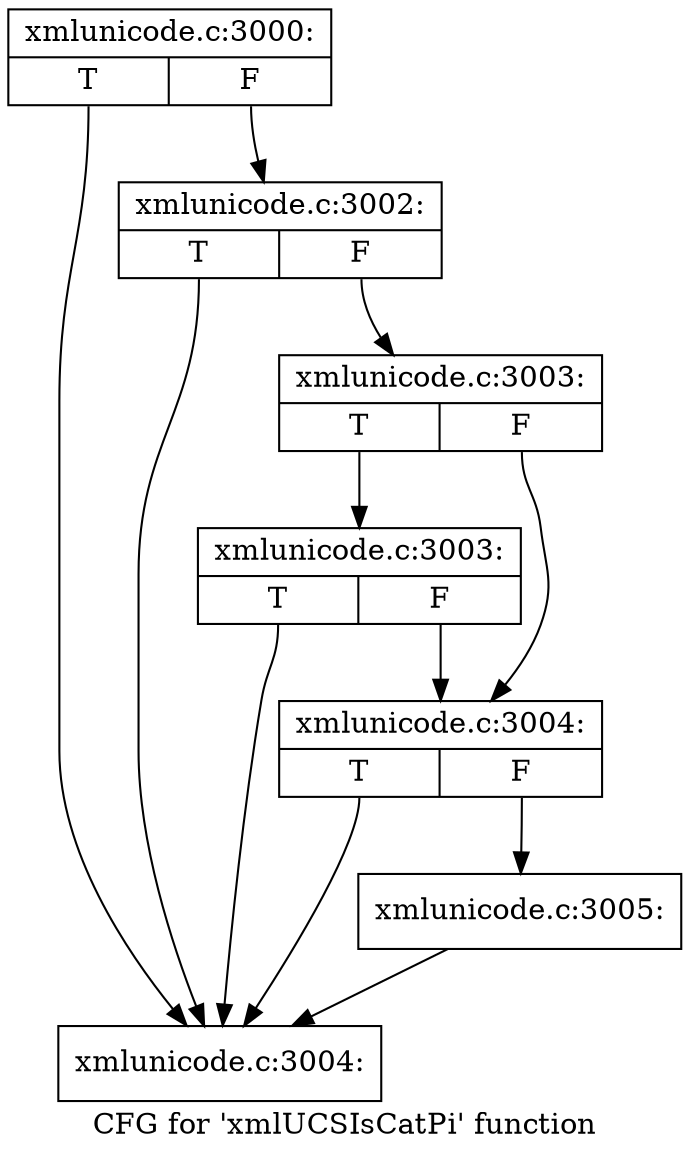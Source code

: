 digraph "CFG for 'xmlUCSIsCatPi' function" {
	label="CFG for 'xmlUCSIsCatPi' function";

	Node0x4ecd3b0 [shape=record,label="{xmlunicode.c:3000:|{<s0>T|<s1>F}}"];
	Node0x4ecd3b0:s0 -> Node0x4ecc520;
	Node0x4ecd3b0:s1 -> Node0x4ecc780;
	Node0x4ecc780 [shape=record,label="{xmlunicode.c:3002:|{<s0>T|<s1>F}}"];
	Node0x4ecc780:s0 -> Node0x4ecc520;
	Node0x4ecc780:s1 -> Node0x4ecc700;
	Node0x4ecc700 [shape=record,label="{xmlunicode.c:3003:|{<s0>T|<s1>F}}"];
	Node0x4ecc700:s0 -> Node0x4eccbf0;
	Node0x4ecc700:s1 -> Node0x4ecc680;
	Node0x4eccbf0 [shape=record,label="{xmlunicode.c:3003:|{<s0>T|<s1>F}}"];
	Node0x4eccbf0:s0 -> Node0x4ecc520;
	Node0x4eccbf0:s1 -> Node0x4ecc680;
	Node0x4ecc680 [shape=record,label="{xmlunicode.c:3004:|{<s0>T|<s1>F}}"];
	Node0x4ecc680:s0 -> Node0x4ecc520;
	Node0x4ecc680:s1 -> Node0x4ecd340;
	Node0x4ecd340 [shape=record,label="{xmlunicode.c:3005:}"];
	Node0x4ecd340 -> Node0x4ecc520;
	Node0x4ecc520 [shape=record,label="{xmlunicode.c:3004:}"];
}
